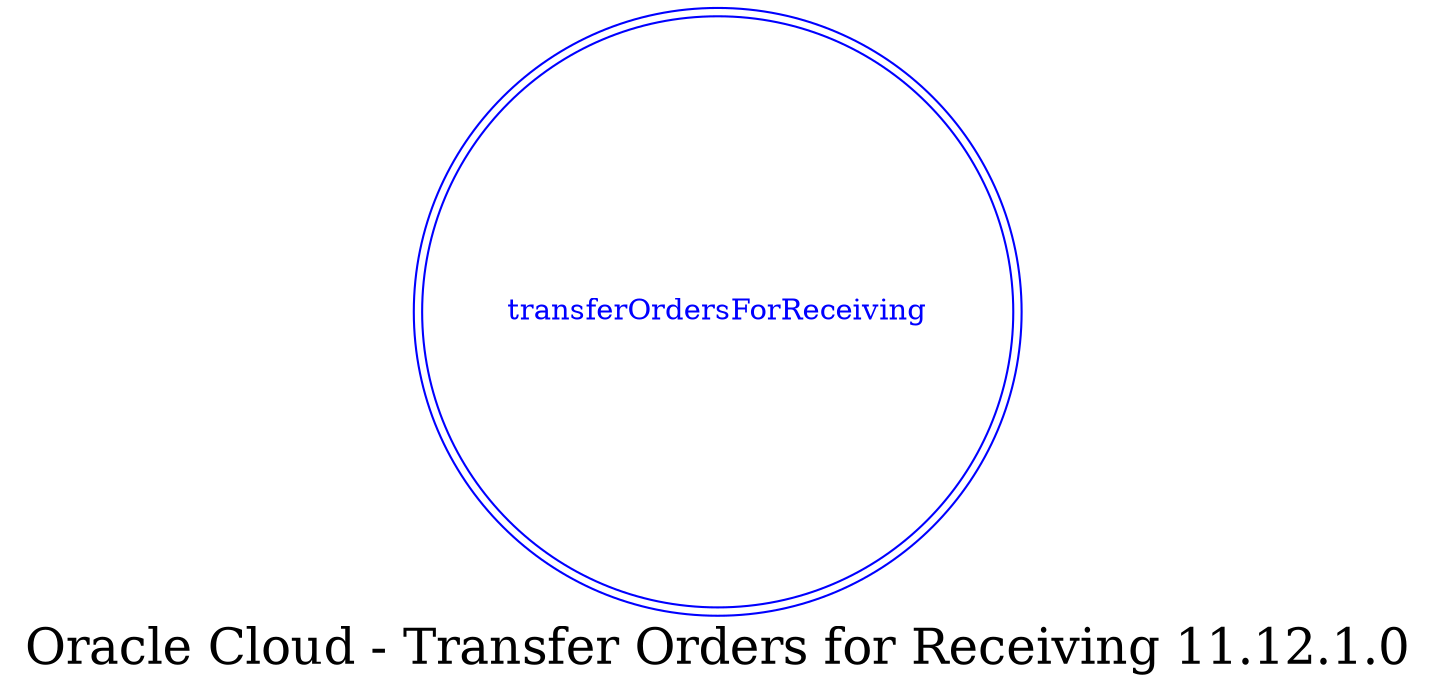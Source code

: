digraph LexiconGraph {
graph[label="Oracle Cloud - Transfer Orders for Receiving 11.12.1.0", fontsize=24]
splines=true
"transferOrdersForReceiving" [color=blue, fontcolor=blue, shape=doublecircle]
}
